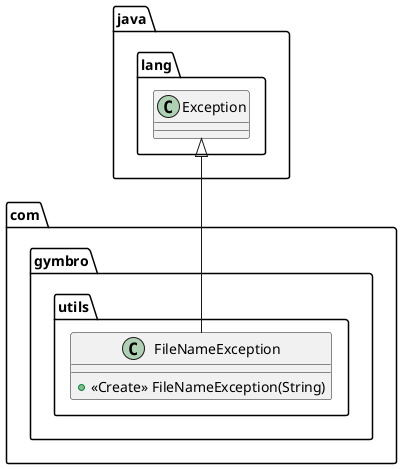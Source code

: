 @startuml

class com.gymbro.utils.FileNameException {
+ <<Create>> FileNameException(String)
}

java.lang.Exception <|-- com.gymbro.utils.FileNameException
@enduml